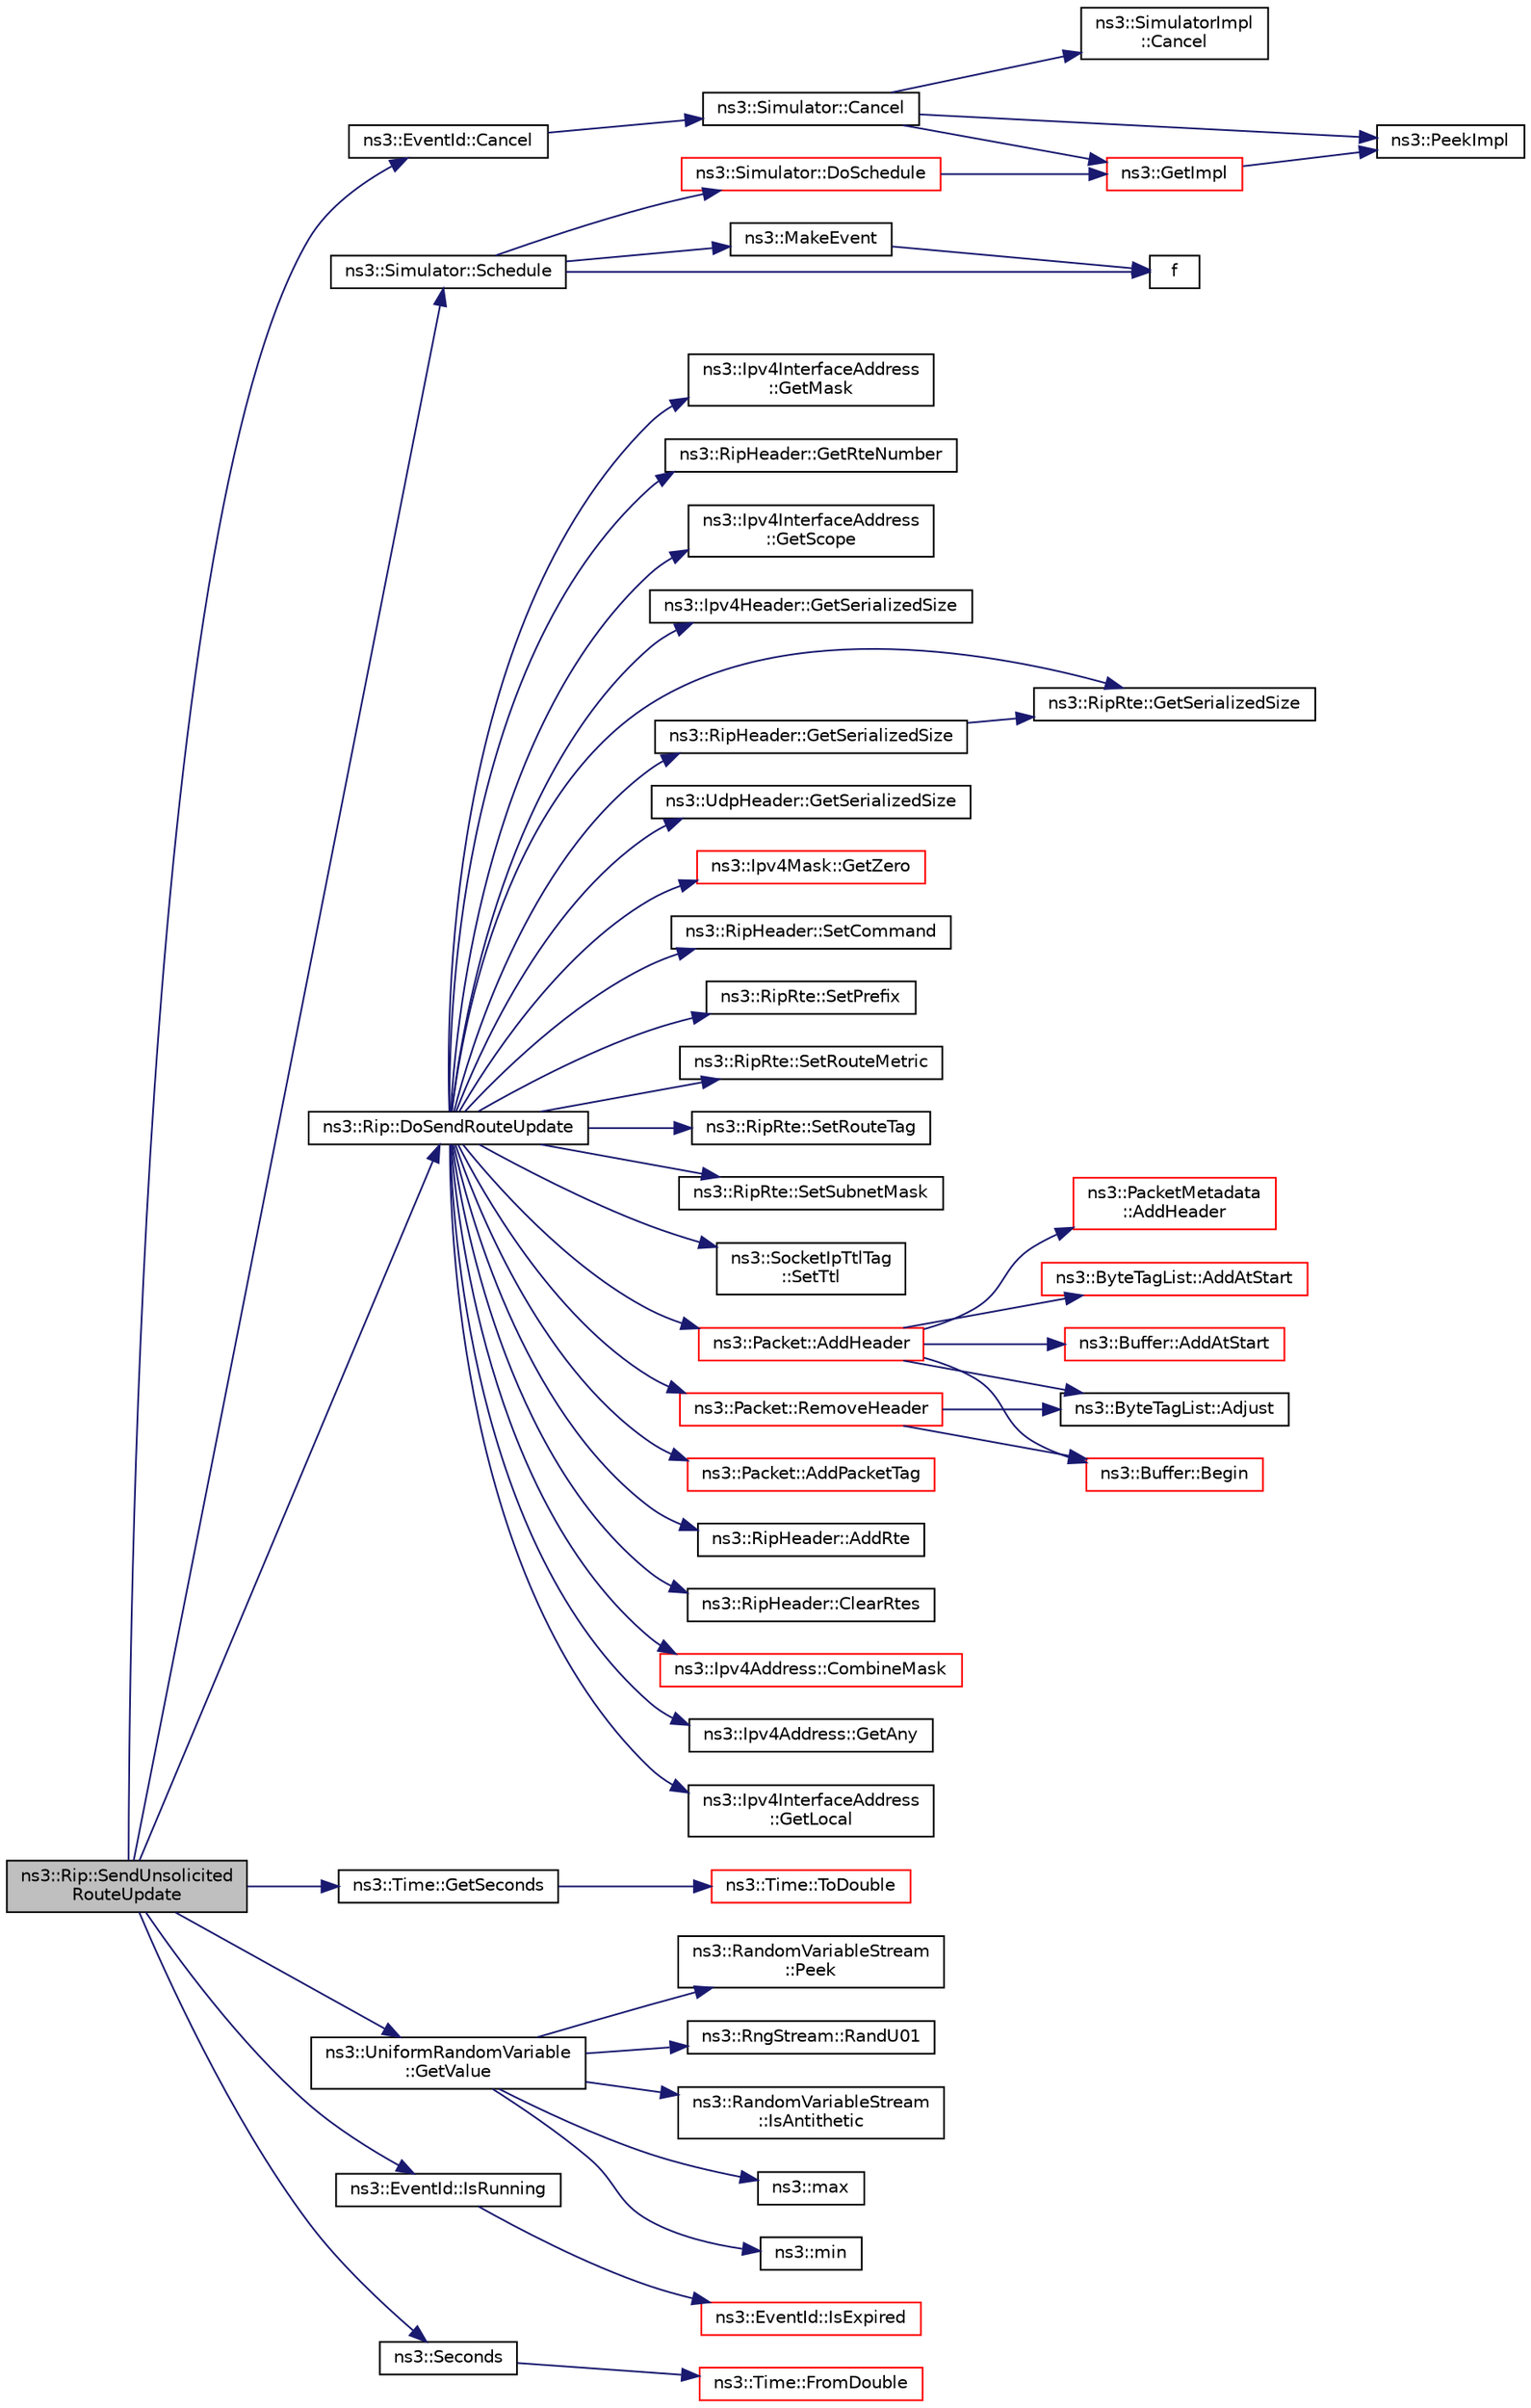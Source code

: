 digraph "ns3::Rip::SendUnsolicitedRouteUpdate"
{
 // LATEX_PDF_SIZE
  edge [fontname="Helvetica",fontsize="10",labelfontname="Helvetica",labelfontsize="10"];
  node [fontname="Helvetica",fontsize="10",shape=record];
  rankdir="LR";
  Node1 [label="ns3::Rip::SendUnsolicited\lRouteUpdate",height=0.2,width=0.4,color="black", fillcolor="grey75", style="filled", fontcolor="black",tooltip="Send Unsolicited Routing Updates on all interfaces."];
  Node1 -> Node2 [color="midnightblue",fontsize="10",style="solid",fontname="Helvetica"];
  Node2 [label="ns3::EventId::Cancel",height=0.2,width=0.4,color="black", fillcolor="white", style="filled",URL="$classns3_1_1_event_id.html#a993ae94e48e014e1afd47edb16db7a11",tooltip="This method is syntactic sugar for the ns3::Simulator::Cancel method."];
  Node2 -> Node3 [color="midnightblue",fontsize="10",style="solid",fontname="Helvetica"];
  Node3 [label="ns3::Simulator::Cancel",height=0.2,width=0.4,color="black", fillcolor="white", style="filled",URL="$classns3_1_1_simulator.html#a1b903a62d6117ef28f7ba3c6500689bf",tooltip="Set the cancel bit on this event: the event's associated function will not be invoked when it expires..."];
  Node3 -> Node4 [color="midnightblue",fontsize="10",style="solid",fontname="Helvetica"];
  Node4 [label="ns3::SimulatorImpl\l::Cancel",height=0.2,width=0.4,color="black", fillcolor="white", style="filled",URL="$classns3_1_1_simulator_impl.html#ad117e616c99c915ddac6267a74804807",tooltip="Set the cancel bit on this event: the event's associated function will not be invoked when it expires..."];
  Node3 -> Node5 [color="midnightblue",fontsize="10",style="solid",fontname="Helvetica"];
  Node5 [label="ns3::GetImpl",height=0.2,width=0.4,color="red", fillcolor="white", style="filled",URL="$group__simulator.html#ga42eb4eddad41528d4d99794a3dae3fd0",tooltip="Get the SimulatorImpl singleton."];
  Node5 -> Node54 [color="midnightblue",fontsize="10",style="solid",fontname="Helvetica"];
  Node54 [label="ns3::PeekImpl",height=0.2,width=0.4,color="black", fillcolor="white", style="filled",URL="$group__simulator.html#ga233c5c38de117e4e4a5a9cd168694792",tooltip="Get the static SimulatorImpl instance."];
  Node3 -> Node54 [color="midnightblue",fontsize="10",style="solid",fontname="Helvetica"];
  Node1 -> Node56 [color="midnightblue",fontsize="10",style="solid",fontname="Helvetica"];
  Node56 [label="ns3::Rip::DoSendRouteUpdate",height=0.2,width=0.4,color="black", fillcolor="white", style="filled",URL="$classns3_1_1_rip.html#a106f73869862c38c070faec379542e05",tooltip="Send Routing Updates on all interfaces."];
  Node56 -> Node57 [color="midnightblue",fontsize="10",style="solid",fontname="Helvetica"];
  Node57 [label="ns3::Packet::AddHeader",height=0.2,width=0.4,color="red", fillcolor="white", style="filled",URL="$classns3_1_1_packet.html#a465108c595a0bc592095cbcab1832ed8",tooltip="Add header to this packet."];
  Node57 -> Node58 [color="midnightblue",fontsize="10",style="solid",fontname="Helvetica"];
  Node58 [label="ns3::ByteTagList::AddAtStart",height=0.2,width=0.4,color="red", fillcolor="white", style="filled",URL="$classns3_1_1_byte_tag_list.html#acb4563fbe4299c55af41ba7a166b71d5",tooltip="Make sure that all offsets are bigger than prependOffset which represents the location where new byte..."];
  Node57 -> Node64 [color="midnightblue",fontsize="10",style="solid",fontname="Helvetica"];
  Node64 [label="ns3::Buffer::AddAtStart",height=0.2,width=0.4,color="red", fillcolor="white", style="filled",URL="$classns3_1_1_buffer.html#a8abd8164c3671d3dadc98fc66fade7b1",tooltip=" "];
  Node57 -> Node74 [color="midnightblue",fontsize="10",style="solid",fontname="Helvetica"];
  Node74 [label="ns3::PacketMetadata\l::AddHeader",height=0.2,width=0.4,color="red", fillcolor="white", style="filled",URL="$classns3_1_1_packet_metadata.html#abdce736c4c5f647242f0808c0d2f9249",tooltip="Add an header."];
  Node57 -> Node92 [color="midnightblue",fontsize="10",style="solid",fontname="Helvetica"];
  Node92 [label="ns3::ByteTagList::Adjust",height=0.2,width=0.4,color="black", fillcolor="white", style="filled",URL="$classns3_1_1_byte_tag_list.html#a1fec06d7e6daaf8039cf2a148e4090f2",tooltip="Adjust the offsets stored internally by the adjustment delta."];
  Node57 -> Node93 [color="midnightblue",fontsize="10",style="solid",fontname="Helvetica"];
  Node93 [label="ns3::Buffer::Begin",height=0.2,width=0.4,color="red", fillcolor="white", style="filled",URL="$classns3_1_1_buffer.html#acb977a0179de9abe4e295ce22023b4ca",tooltip=" "];
  Node56 -> Node96 [color="midnightblue",fontsize="10",style="solid",fontname="Helvetica"];
  Node96 [label="ns3::Packet::AddPacketTag",height=0.2,width=0.4,color="red", fillcolor="white", style="filled",URL="$classns3_1_1_packet.html#ac4a6bcd77e58bdc14c42a7d572d66cc9",tooltip="Add a packet tag."];
  Node56 -> Node102 [color="midnightblue",fontsize="10",style="solid",fontname="Helvetica"];
  Node102 [label="ns3::RipHeader::AddRte",height=0.2,width=0.4,color="black", fillcolor="white", style="filled",URL="$classns3_1_1_rip_header.html#a6c32234456f7341b66b3f7be38ccb249",tooltip="Add a RTE to the message."];
  Node56 -> Node103 [color="midnightblue",fontsize="10",style="solid",fontname="Helvetica"];
  Node103 [label="ns3::RipHeader::ClearRtes",height=0.2,width=0.4,color="black", fillcolor="white", style="filled",URL="$classns3_1_1_rip_header.html#ab1c9854e4490e4edf68532e4d44bfdf2",tooltip="Clear all the RTEs from the header."];
  Node56 -> Node104 [color="midnightblue",fontsize="10",style="solid",fontname="Helvetica"];
  Node104 [label="ns3::Ipv4Address::CombineMask",height=0.2,width=0.4,color="red", fillcolor="white", style="filled",URL="$classns3_1_1_ipv4_address.html#adfdc8899f368a102d7286f7110866d57",tooltip="Combine this address with a network mask."];
  Node56 -> Node108 [color="midnightblue",fontsize="10",style="solid",fontname="Helvetica"];
  Node108 [label="ns3::Ipv4Address::GetAny",height=0.2,width=0.4,color="black", fillcolor="white", style="filled",URL="$classns3_1_1_ipv4_address.html#a7a39b330c8e701183a411d5779fca1a4",tooltip=" "];
  Node56 -> Node109 [color="midnightblue",fontsize="10",style="solid",fontname="Helvetica"];
  Node109 [label="ns3::Ipv4InterfaceAddress\l::GetLocal",height=0.2,width=0.4,color="black", fillcolor="white", style="filled",URL="$classns3_1_1_ipv4_interface_address.html#a6d04c0c9e2a4ab8a9d73c5edf7a93072",tooltip="Get the local address."];
  Node56 -> Node110 [color="midnightblue",fontsize="10",style="solid",fontname="Helvetica"];
  Node110 [label="ns3::Ipv4InterfaceAddress\l::GetMask",height=0.2,width=0.4,color="black", fillcolor="white", style="filled",URL="$classns3_1_1_ipv4_interface_address.html#a5bbf2672568c72ebbb543f38c59dd29c",tooltip="Get the network mask."];
  Node56 -> Node111 [color="midnightblue",fontsize="10",style="solid",fontname="Helvetica"];
  Node111 [label="ns3::RipHeader::GetRteNumber",height=0.2,width=0.4,color="black", fillcolor="white", style="filled",URL="$classns3_1_1_rip_header.html#ac42969154d32929b17489fdedaccee9a",tooltip="Get the number of RTE included in the message."];
  Node56 -> Node112 [color="midnightblue",fontsize="10",style="solid",fontname="Helvetica"];
  Node112 [label="ns3::Ipv4InterfaceAddress\l::GetScope",height=0.2,width=0.4,color="black", fillcolor="white", style="filled",URL="$classns3_1_1_ipv4_interface_address.html#a1eebea169cc491e509c930714aecc474",tooltip="Get address scope."];
  Node56 -> Node113 [color="midnightblue",fontsize="10",style="solid",fontname="Helvetica"];
  Node113 [label="ns3::Ipv4Header::GetSerializedSize",height=0.2,width=0.4,color="black", fillcolor="white", style="filled",URL="$classns3_1_1_ipv4_header.html#a27c4e4f872735a9041500bb0e5b3c11d",tooltip=" "];
  Node56 -> Node114 [color="midnightblue",fontsize="10",style="solid",fontname="Helvetica"];
  Node114 [label="ns3::RipRte::GetSerializedSize",height=0.2,width=0.4,color="black", fillcolor="white", style="filled",URL="$classns3_1_1_rip_rte.html#a8b28bd7b972726331148792136d2a8df",tooltip="Get the serialized size of the packet."];
  Node56 -> Node115 [color="midnightblue",fontsize="10",style="solid",fontname="Helvetica"];
  Node115 [label="ns3::RipHeader::GetSerializedSize",height=0.2,width=0.4,color="black", fillcolor="white", style="filled",URL="$classns3_1_1_rip_header.html#a7255f40c616486a9b13f3d68d4e6a8cf",tooltip="Get the serialized size of the packet."];
  Node115 -> Node114 [color="midnightblue",fontsize="10",style="solid",fontname="Helvetica"];
  Node56 -> Node116 [color="midnightblue",fontsize="10",style="solid",fontname="Helvetica"];
  Node116 [label="ns3::UdpHeader::GetSerializedSize",height=0.2,width=0.4,color="black", fillcolor="white", style="filled",URL="$classns3_1_1_udp_header.html#a373a84b58a2d76e250778866e024e982",tooltip=" "];
  Node56 -> Node117 [color="midnightblue",fontsize="10",style="solid",fontname="Helvetica"];
  Node117 [label="ns3::Ipv4Mask::GetZero",height=0.2,width=0.4,color="red", fillcolor="white", style="filled",URL="$classns3_1_1_ipv4_mask.html#ac2dda492011ede8350008d753d278998",tooltip=" "];
  Node56 -> Node119 [color="midnightblue",fontsize="10",style="solid",fontname="Helvetica"];
  Node119 [label="ns3::Packet::RemoveHeader",height=0.2,width=0.4,color="red", fillcolor="white", style="filled",URL="$classns3_1_1_packet.html#a0961eccf975d75f902d40956c93ba63e",tooltip="Deserialize and remove the header from the internal buffer."];
  Node119 -> Node92 [color="midnightblue",fontsize="10",style="solid",fontname="Helvetica"];
  Node119 -> Node93 [color="midnightblue",fontsize="10",style="solid",fontname="Helvetica"];
  Node56 -> Node123 [color="midnightblue",fontsize="10",style="solid",fontname="Helvetica"];
  Node123 [label="ns3::RipHeader::SetCommand",height=0.2,width=0.4,color="black", fillcolor="white", style="filled",URL="$classns3_1_1_rip_header.html#a8c19b80a57e0f5120e280225cf062b2a",tooltip="Set the command."];
  Node56 -> Node124 [color="midnightblue",fontsize="10",style="solid",fontname="Helvetica"];
  Node124 [label="ns3::RipRte::SetPrefix",height=0.2,width=0.4,color="black", fillcolor="white", style="filled",URL="$classns3_1_1_rip_rte.html#a3c90b708b76c43b686c76d63fbc7422e",tooltip="Set the prefix."];
  Node56 -> Node125 [color="midnightblue",fontsize="10",style="solid",fontname="Helvetica"];
  Node125 [label="ns3::RipRte::SetRouteMetric",height=0.2,width=0.4,color="black", fillcolor="white", style="filled",URL="$classns3_1_1_rip_rte.html#a1ca87124272e6d326588ff5cdb0d03de",tooltip="Set the route metric."];
  Node56 -> Node126 [color="midnightblue",fontsize="10",style="solid",fontname="Helvetica"];
  Node126 [label="ns3::RipRte::SetRouteTag",height=0.2,width=0.4,color="black", fillcolor="white", style="filled",URL="$classns3_1_1_rip_rte.html#ad01bfc28a5ca8c42fb847410de179a66",tooltip="Set the route tag."];
  Node56 -> Node127 [color="midnightblue",fontsize="10",style="solid",fontname="Helvetica"];
  Node127 [label="ns3::RipRte::SetSubnetMask",height=0.2,width=0.4,color="black", fillcolor="white", style="filled",URL="$classns3_1_1_rip_rte.html#a0b806b2874053eed903b2d4286c37bbd",tooltip="Set the subnet mask."];
  Node56 -> Node128 [color="midnightblue",fontsize="10",style="solid",fontname="Helvetica"];
  Node128 [label="ns3::SocketIpTtlTag\l::SetTtl",height=0.2,width=0.4,color="black", fillcolor="white", style="filled",URL="$classns3_1_1_socket_ip_ttl_tag.html#a48f236b4dde3533b9ab16372cf6c5237",tooltip="Set the tag's TTL."];
  Node1 -> Node129 [color="midnightblue",fontsize="10",style="solid",fontname="Helvetica"];
  Node129 [label="ns3::Time::GetSeconds",height=0.2,width=0.4,color="black", fillcolor="white", style="filled",URL="$classns3_1_1_time.html#a27cb7c22324e0447740929b024dbeb66",tooltip="Get an approximation of the time stored in this instance in the indicated unit."];
  Node129 -> Node130 [color="midnightblue",fontsize="10",style="solid",fontname="Helvetica"];
  Node130 [label="ns3::Time::ToDouble",height=0.2,width=0.4,color="red", fillcolor="white", style="filled",URL="$classns3_1_1_time.html#a1f1f3acb86e4ed17643ef4a9ed1564fe",tooltip="Get the Time value expressed in a particular unit."];
  Node1 -> Node143 [color="midnightblue",fontsize="10",style="solid",fontname="Helvetica"];
  Node143 [label="ns3::UniformRandomVariable\l::GetValue",height=0.2,width=0.4,color="black", fillcolor="white", style="filled",URL="$classns3_1_1_uniform_random_variable.html#a03822d8c86ac51e9aa83bbc73041386b",tooltip="Get the next random value, as a double in the specified range ."];
  Node143 -> Node144 [color="midnightblue",fontsize="10",style="solid",fontname="Helvetica"];
  Node144 [label="ns3::RandomVariableStream\l::IsAntithetic",height=0.2,width=0.4,color="black", fillcolor="white", style="filled",URL="$classns3_1_1_random_variable_stream.html#ae8f50692f36f1403a22d0cbb9c488db2",tooltip="Check if antithetic values will be generated."];
  Node143 -> Node99 [color="midnightblue",fontsize="10",style="solid",fontname="Helvetica"];
  Node99 [label="ns3::max",height=0.2,width=0.4,color="black", fillcolor="white", style="filled",URL="$namespacens3.html#a548291fa9e4e7d6a57814dfcbbebce9b",tooltip=" "];
  Node143 -> Node145 [color="midnightblue",fontsize="10",style="solid",fontname="Helvetica"];
  Node145 [label="ns3::min",height=0.2,width=0.4,color="black", fillcolor="white", style="filled",URL="$namespacens3.html#a66840605409c3caeff0d2a728b68dc6d",tooltip=" "];
  Node143 -> Node146 [color="midnightblue",fontsize="10",style="solid",fontname="Helvetica"];
  Node146 [label="ns3::RandomVariableStream\l::Peek",height=0.2,width=0.4,color="black", fillcolor="white", style="filled",URL="$classns3_1_1_random_variable_stream.html#a72b37a5c0a574a51df77d378d9101936",tooltip="Get the pointer to the underlying RngStream."];
  Node143 -> Node147 [color="midnightblue",fontsize="10",style="solid",fontname="Helvetica"];
  Node147 [label="ns3::RngStream::RandU01",height=0.2,width=0.4,color="black", fillcolor="white", style="filled",URL="$classns3_1_1_rng_stream.html#a46be36426b8bc712e9de468b63558c22",tooltip="Generate the next random number for this stream."];
  Node1 -> Node148 [color="midnightblue",fontsize="10",style="solid",fontname="Helvetica"];
  Node148 [label="ns3::EventId::IsRunning",height=0.2,width=0.4,color="black", fillcolor="white", style="filled",URL="$classns3_1_1_event_id.html#a8b41e6f8c54db6bede8a7dcaf917074a",tooltip="This method is syntactic sugar for !IsExpired()."];
  Node148 -> Node149 [color="midnightblue",fontsize="10",style="solid",fontname="Helvetica"];
  Node149 [label="ns3::EventId::IsExpired",height=0.2,width=0.4,color="red", fillcolor="white", style="filled",URL="$classns3_1_1_event_id.html#acc25141054209b1a286a5471a51bd0c0",tooltip="This method is syntactic sugar for the ns3::Simulator::IsExpired method."];
  Node1 -> Node152 [color="midnightblue",fontsize="10",style="solid",fontname="Helvetica"];
  Node152 [label="ns3::Simulator::Schedule",height=0.2,width=0.4,color="black", fillcolor="white", style="filled",URL="$classns3_1_1_simulator.html#a3da7d28335c8ac0e3e86781f766df241",tooltip="Schedule an event to expire after delay."];
  Node152 -> Node153 [color="midnightblue",fontsize="10",style="solid",fontname="Helvetica"];
  Node153 [label="ns3::Simulator::DoSchedule",height=0.2,width=0.4,color="red", fillcolor="white", style="filled",URL="$classns3_1_1_simulator.html#a47af23973938819bdc89cb2807e09ed5",tooltip="Implementation of the various Schedule methods."];
  Node153 -> Node5 [color="midnightblue",fontsize="10",style="solid",fontname="Helvetica"];
  Node152 -> Node162 [color="midnightblue",fontsize="10",style="solid",fontname="Helvetica"];
  Node162 [label="f",height=0.2,width=0.4,color="black", fillcolor="white", style="filled",URL="$80211b_8c.html#ae7ffc1a8f84fa47a0812b2f2b9627132",tooltip=" "];
  Node152 -> Node163 [color="midnightblue",fontsize="10",style="solid",fontname="Helvetica"];
  Node163 [label="ns3::MakeEvent",height=0.2,width=0.4,color="black", fillcolor="white", style="filled",URL="$group__makeeventfnptr.html#ga289a28a2497c18a9bd299e5e2014094b",tooltip="Make an EventImpl from a function pointer taking varying numbers of arguments."];
  Node163 -> Node162 [color="midnightblue",fontsize="10",style="solid",fontname="Helvetica"];
  Node1 -> Node164 [color="midnightblue",fontsize="10",style="solid",fontname="Helvetica"];
  Node164 [label="ns3::Seconds",height=0.2,width=0.4,color="black", fillcolor="white", style="filled",URL="$group__timecivil.html#ga33c34b816f8ff6628e33d5c8e9713b9e",tooltip="Construct a Time in the indicated unit."];
  Node164 -> Node138 [color="midnightblue",fontsize="10",style="solid",fontname="Helvetica"];
  Node138 [label="ns3::Time::FromDouble",height=0.2,width=0.4,color="red", fillcolor="white", style="filled",URL="$classns3_1_1_time.html#a60e845f4a74e62495b86356afe604cb4",tooltip="Create a Time equal to value in unit unit."];
}
